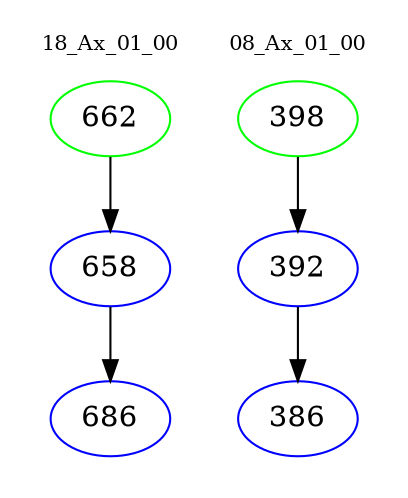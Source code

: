 digraph{
subgraph cluster_0 {
color = white
label = "18_Ax_01_00";
fontsize=10;
T0_662 [label="662", color="green"]
T0_662 -> T0_658 [color="black"]
T0_658 [label="658", color="blue"]
T0_658 -> T0_686 [color="black"]
T0_686 [label="686", color="blue"]
}
subgraph cluster_1 {
color = white
label = "08_Ax_01_00";
fontsize=10;
T1_398 [label="398", color="green"]
T1_398 -> T1_392 [color="black"]
T1_392 [label="392", color="blue"]
T1_392 -> T1_386 [color="black"]
T1_386 [label="386", color="blue"]
}
}
